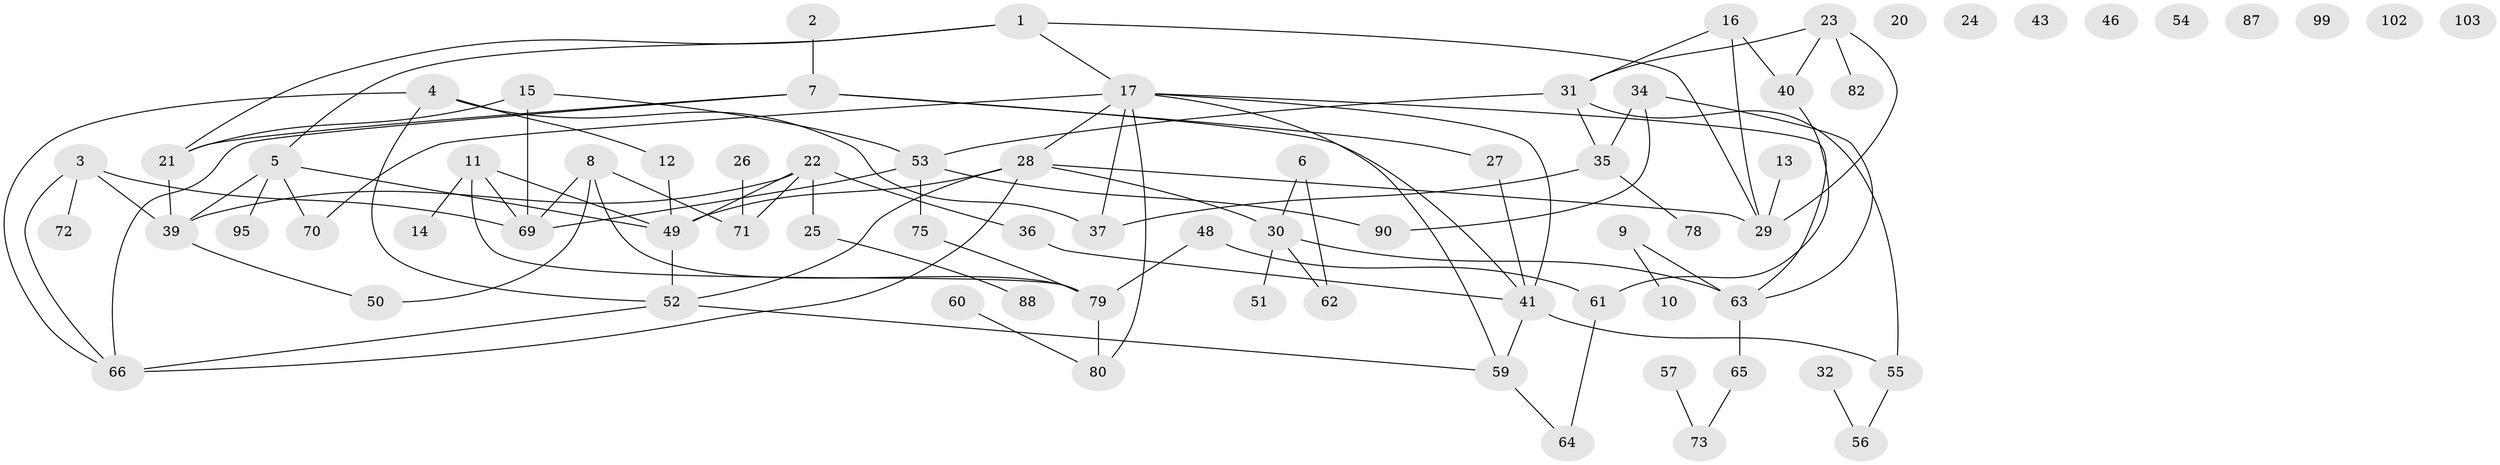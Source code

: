 // Generated by graph-tools (version 1.1) at 2025/23/03/03/25 07:23:25]
// undirected, 74 vertices, 100 edges
graph export_dot {
graph [start="1"]
  node [color=gray90,style=filled];
  1 [super="+105"];
  2;
  3 [super="+38"];
  4 [super="+86"];
  5 [super="+19"];
  6;
  7 [super="+101"];
  8 [super="+33"];
  9 [super="+92"];
  10;
  11 [super="+18"];
  12;
  13;
  14;
  15;
  16;
  17 [super="+44"];
  20;
  21 [super="+47"];
  22 [super="+77"];
  23 [super="+76"];
  24;
  25;
  26;
  27;
  28 [super="+42"];
  29 [super="+98"];
  30 [super="+100"];
  31 [super="+45"];
  32;
  34 [super="+58"];
  35;
  36;
  37 [super="+68"];
  39 [super="+89"];
  40 [super="+97"];
  41;
  43;
  46;
  48;
  49 [super="+67"];
  50 [super="+74"];
  51;
  52 [super="+94"];
  53;
  54;
  55 [super="+107"];
  56;
  57 [super="+91"];
  59;
  60;
  61 [super="+96"];
  62 [super="+81"];
  63 [super="+106"];
  64;
  65 [super="+83"];
  66;
  69;
  70;
  71 [super="+93"];
  72;
  73 [super="+104"];
  75;
  78;
  79 [super="+85"];
  80 [super="+84"];
  82;
  87;
  88;
  90;
  95;
  99;
  102;
  103;
  1 -- 29;
  1 -- 17;
  1 -- 5;
  1 -- 21;
  2 -- 7;
  3 -- 72;
  3 -- 66;
  3 -- 69;
  3 -- 39;
  4 -- 12;
  4 -- 37;
  4 -- 66;
  4 -- 52;
  5 -- 95 [weight=2];
  5 -- 39;
  5 -- 49;
  5 -- 70;
  6 -- 30;
  6 -- 62;
  7 -- 66;
  7 -- 41;
  7 -- 27;
  7 -- 21;
  8 -- 69;
  8 -- 71;
  8 -- 50;
  8 -- 79;
  9 -- 10;
  9 -- 63;
  11 -- 14;
  11 -- 49;
  11 -- 69;
  11 -- 79;
  12 -- 49;
  13 -- 29;
  15 -- 21;
  15 -- 53;
  15 -- 69;
  16 -- 29;
  16 -- 31;
  16 -- 40;
  17 -- 37;
  17 -- 41;
  17 -- 70;
  17 -- 80;
  17 -- 63;
  17 -- 59;
  17 -- 28;
  21 -- 39;
  22 -- 49;
  22 -- 36;
  22 -- 39;
  22 -- 71;
  22 -- 25;
  23 -- 29;
  23 -- 40;
  23 -- 82;
  23 -- 31;
  25 -- 88;
  26 -- 71;
  27 -- 41;
  28 -- 29;
  28 -- 66;
  28 -- 49;
  28 -- 52;
  28 -- 30;
  30 -- 51;
  30 -- 62;
  30 -- 63;
  31 -- 35;
  31 -- 53;
  31 -- 55;
  32 -- 56;
  34 -- 63;
  34 -- 90;
  34 -- 35;
  35 -- 78;
  35 -- 37;
  36 -- 41;
  39 -- 50;
  40 -- 61;
  41 -- 59;
  41 -- 55;
  48 -- 61;
  48 -- 79;
  49 -- 52;
  52 -- 66;
  52 -- 59;
  53 -- 69;
  53 -- 75;
  53 -- 90;
  55 -- 56;
  57 -- 73;
  59 -- 64;
  60 -- 80;
  61 -- 64;
  63 -- 65;
  65 -- 73;
  75 -- 79;
  79 -- 80;
}
